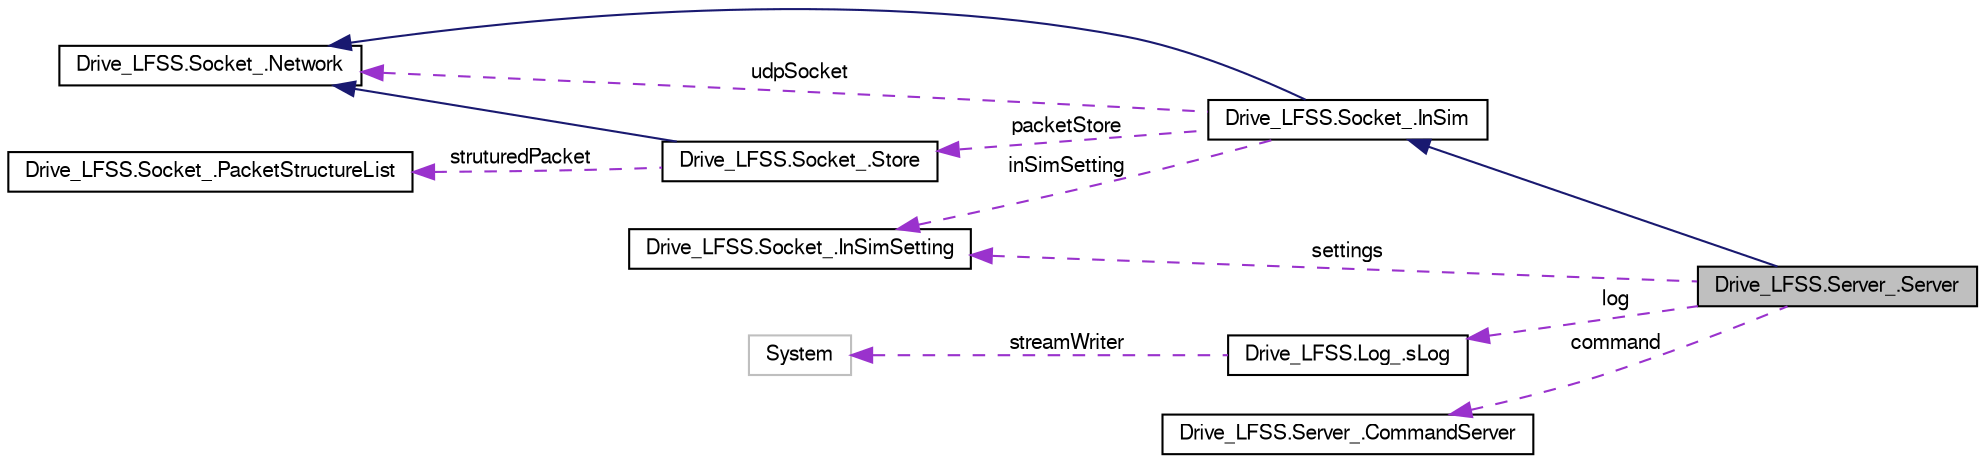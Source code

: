digraph G
{
  bgcolor="transparent";
  edge [fontname="FreeSans",fontsize=10,labelfontname="FreeSans",labelfontsize=10];
  node [fontname="FreeSans",fontsize=10,shape=record];
  rankdir=LR;
  Node1 [label="Drive_LFSS.Server_.Server",height=0.2,width=0.4,color="black", fillcolor="grey75", style="filled" fontcolor="black"];
  Node2 -> Node1 [dir=back,color="midnightblue",fontsize=10,style="solid",fontname="FreeSans"];
  Node2 [label="Drive_LFSS.Socket_.InSim",height=0.2,width=0.4,color="black",URL="$class_drive___l_f_s_s_1_1_socket___1_1_in_sim.html"];
  Node3 -> Node2 [dir=back,color="midnightblue",fontsize=10,style="solid",fontname="FreeSans"];
  Node3 [label="Drive_LFSS.Socket_.Network",height=0.2,width=0.4,color="black",URL="$class_drive___l_f_s_s_1_1_socket___1_1_network.html"];
  Node3 -> Node2 [dir=back,color="darkorchid3",fontsize=10,style="dashed",label="udpSocket",fontname="FreeSans"];
  Node4 -> Node2 [dir=back,color="darkorchid3",fontsize=10,style="dashed",label="packetStore",fontname="FreeSans"];
  Node4 [label="Drive_LFSS.Socket_.Store",height=0.2,width=0.4,color="black",URL="$class_drive___l_f_s_s_1_1_socket___1_1_store.html"];
  Node3 -> Node4 [dir=back,color="midnightblue",fontsize=10,style="solid",fontname="FreeSans"];
  Node5 -> Node4 [dir=back,color="darkorchid3",fontsize=10,style="dashed",label="struturedPacket",fontname="FreeSans"];
  Node5 [label="Drive_LFSS.Socket_.PacketStructureList",height=0.2,width=0.4,color="black",URL="$class_drive___l_f_s_s_1_1_socket___1_1_packet_structure_list.html"];
  Node6 -> Node2 [dir=back,color="darkorchid3",fontsize=10,style="dashed",label="inSimSetting",fontname="FreeSans"];
  Node6 [label="Drive_LFSS.Socket_.InSimSetting",height=0.2,width=0.4,color="black",URL="$class_drive___l_f_s_s_1_1_socket___1_1_in_sim_setting.html"];
  Node7 -> Node1 [dir=back,color="darkorchid3",fontsize=10,style="dashed",label="log",fontname="FreeSans"];
  Node7 [label="Drive_LFSS.Log_.sLog",height=0.2,width=0.4,color="black",URL="$class_drive___l_f_s_s_1_1_log___1_1s_log.html"];
  Node8 -> Node7 [dir=back,color="darkorchid3",fontsize=10,style="dashed",label="streamWriter",fontname="FreeSans"];
  Node8 [label="System",height=0.2,width=0.4,color="grey75"];
  Node9 -> Node1 [dir=back,color="darkorchid3",fontsize=10,style="dashed",label="command",fontname="FreeSans"];
  Node9 [label="Drive_LFSS.Server_.CommandServer",height=0.2,width=0.4,color="black",URL="$class_drive___l_f_s_s_1_1_server___1_1_command_server.html"];
  Node6 -> Node1 [dir=back,color="darkorchid3",fontsize=10,style="dashed",label="settings",fontname="FreeSans"];
}
